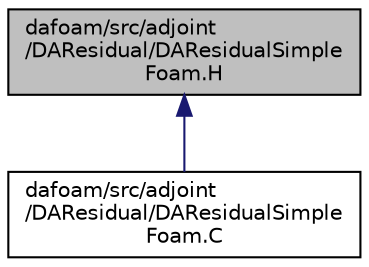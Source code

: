 digraph "dafoam/src/adjoint/DAResidual/DAResidualSimpleFoam.H"
{
  bgcolor="transparent";
  edge [fontname="Helvetica",fontsize="10",labelfontname="Helvetica",labelfontsize="10"];
  node [fontname="Helvetica",fontsize="10",shape=record];
  Node33 [label="dafoam/src/adjoint\l/DAResidual/DAResidualSimple\lFoam.H",height=0.2,width=0.4,color="black", fillcolor="grey75", style="filled", fontcolor="black"];
  Node33 -> Node34 [dir="back",color="midnightblue",fontsize="10",style="solid",fontname="Helvetica"];
  Node34 [label="dafoam/src/adjoint\l/DAResidual/DAResidualSimple\lFoam.C",height=0.2,width=0.4,color="black",URL="$DAResidualSimpleFoam_8C.html"];
}
